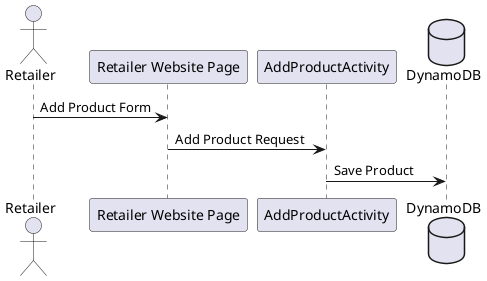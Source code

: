 @startuml
'https://plantuml.com/sequence-diagram

actor "Retailer" as client
participant "Retailer Website Page" as apiGateway
participant "AddProductActivity" as addProductActivity
database "DynamoDB" as dynamoDB

client -> apiGateway : Add Product Form
apiGateway -> addProductActivity : Add Product Request
addProductActivity -> dynamoDB : Save Product

@enduml